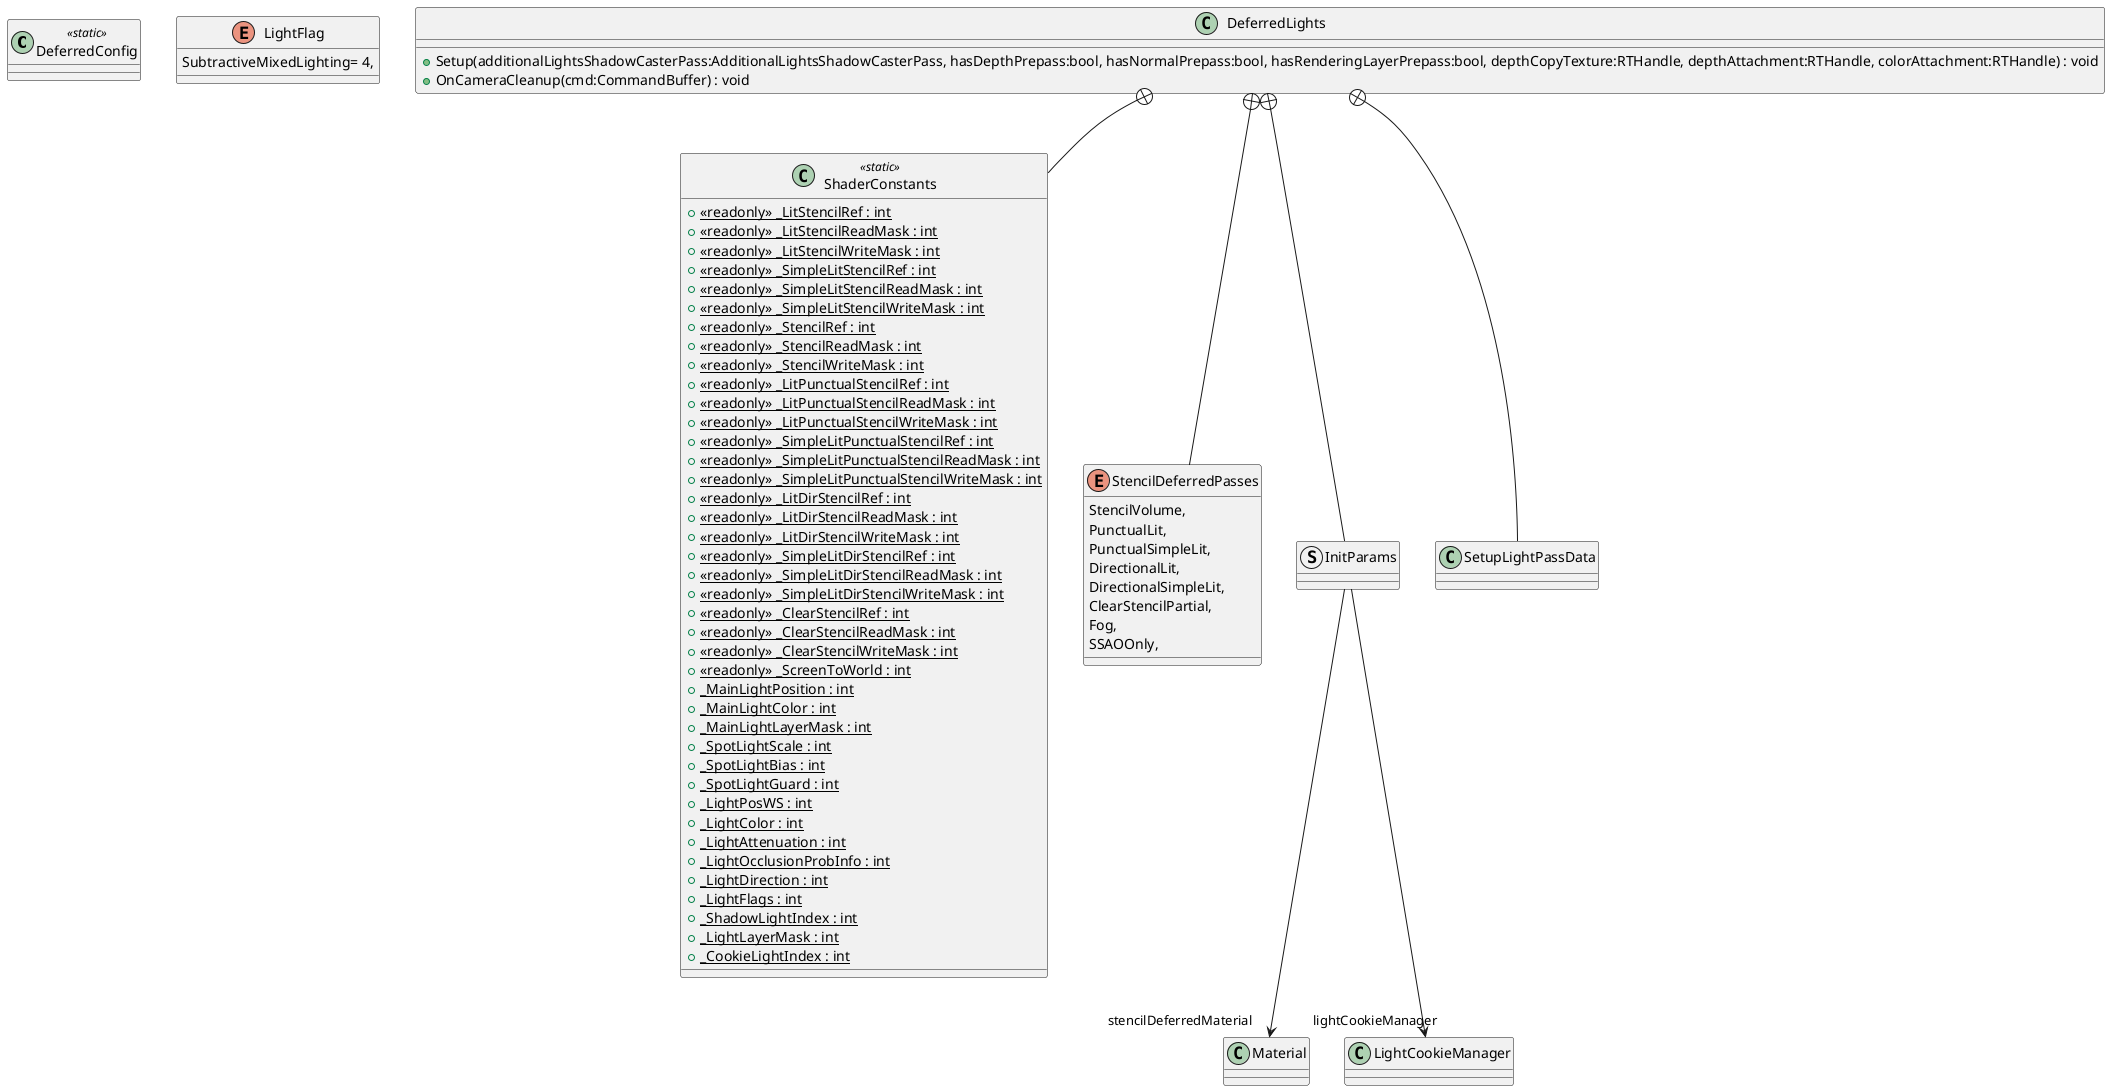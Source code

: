 @startuml
class DeferredConfig <<static>> {
}
enum LightFlag {
    SubtractiveMixedLighting= 4,
}
class DeferredLights {
    + Setup(additionalLightsShadowCasterPass:AdditionalLightsShadowCasterPass, hasDepthPrepass:bool, hasNormalPrepass:bool, hasRenderingLayerPrepass:bool, depthCopyTexture:RTHandle, depthAttachment:RTHandle, colorAttachment:RTHandle) : void
    + OnCameraCleanup(cmd:CommandBuffer) : void
}
class ShaderConstants <<static>> {
    + {static} <<readonly>> _LitStencilRef : int
    + {static} <<readonly>> _LitStencilReadMask : int
    + {static} <<readonly>> _LitStencilWriteMask : int
    + {static} <<readonly>> _SimpleLitStencilRef : int
    + {static} <<readonly>> _SimpleLitStencilReadMask : int
    + {static} <<readonly>> _SimpleLitStencilWriteMask : int
    + {static} <<readonly>> _StencilRef : int
    + {static} <<readonly>> _StencilReadMask : int
    + {static} <<readonly>> _StencilWriteMask : int
    + {static} <<readonly>> _LitPunctualStencilRef : int
    + {static} <<readonly>> _LitPunctualStencilReadMask : int
    + {static} <<readonly>> _LitPunctualStencilWriteMask : int
    + {static} <<readonly>> _SimpleLitPunctualStencilRef : int
    + {static} <<readonly>> _SimpleLitPunctualStencilReadMask : int
    + {static} <<readonly>> _SimpleLitPunctualStencilWriteMask : int
    + {static} <<readonly>> _LitDirStencilRef : int
    + {static} <<readonly>> _LitDirStencilReadMask : int
    + {static} <<readonly>> _LitDirStencilWriteMask : int
    + {static} <<readonly>> _SimpleLitDirStencilRef : int
    + {static} <<readonly>> _SimpleLitDirStencilReadMask : int
    + {static} <<readonly>> _SimpleLitDirStencilWriteMask : int
    + {static} <<readonly>> _ClearStencilRef : int
    + {static} <<readonly>> _ClearStencilReadMask : int
    + {static} <<readonly>> _ClearStencilWriteMask : int
    + {static} <<readonly>> _ScreenToWorld : int
    + {static} _MainLightPosition : int
    + {static} _MainLightColor : int
    + {static} _MainLightLayerMask : int
    + {static} _SpotLightScale : int
    + {static} _SpotLightBias : int
    + {static} _SpotLightGuard : int
    + {static} _LightPosWS : int
    + {static} _LightColor : int
    + {static} _LightAttenuation : int
    + {static} _LightOcclusionProbInfo : int
    + {static} _LightDirection : int
    + {static} _LightFlags : int
    + {static} _ShadowLightIndex : int
    + {static} _LightLayerMask : int
    + {static} _CookieLightIndex : int
}
enum StencilDeferredPasses {
    StencilVolume,
    PunctualLit,
    PunctualSimpleLit,
    DirectionalLit,
    DirectionalSimpleLit,
    ClearStencilPartial,
    Fog,
    SSAOOnly,
}
struct InitParams {
}
class SetupLightPassData {
}
DeferredLights +-- ShaderConstants
DeferredLights +-- StencilDeferredPasses
DeferredLights +-- InitParams
InitParams --> "stencilDeferredMaterial" Material
InitParams --> "lightCookieManager" LightCookieManager
DeferredLights +-- SetupLightPassData
@enduml
